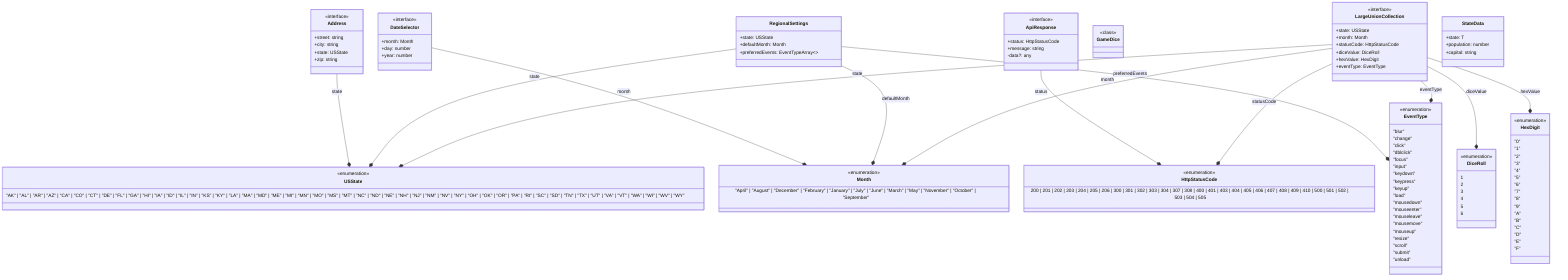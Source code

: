 classDiagram
  %% Legend
  %% --|> : Inheritance (extends)
  %% ..|> : Implementation (implements)
  %% --* : Composition (has/contains)
  %% -- : Association

  class USState {
    <<enumeration>>
    <<type>>
    "AK" | "AL" | "AR" | "AZ" | "CA" | "CO" | "CT" | "DE" | "FL" | "GA" | "HI" | "IA" | "ID" | "IL" | "IN" | "KS" | "KY" | "LA" | "MA" | "MD" | "ME" | "MI" | "MN" | "MO" | "MS" | "MT" | "NC" | "ND" | "NE" | "NH" | "NJ" | "NM" | "NV" | "NY" | "OH" | "OK" | "OR" | "PA" | "RI" | "SC" | "SD" | "TN" | "TX" | "UT" | "VA" | "VT" | "WA" | "WI" | "WV" | "WY"
  }

  class Month {
    <<enumeration>>
    <<type>>
    "April" | "August" | "December" | "February" | "January" | "July" | "June" | "March" | "May" | "November" | "October" | "September"
  }

  class HttpStatusCode {
    <<enumeration>>
    <<type>>
    200 | 201 | 202 | 203 | 204 | 205 | 206 | 300 | 301 | 302 | 303 | 304 | 307 | 308 | 400 | 401 | 403 | 404 | 405 | 406 | 407 | 408 | 409 | 410 | 500 | 501 | 502 | 503 | 504 | 505
  }

  class DiceRoll {
    <<enumeration>>
    1
    2
    3
    4
    5
    6
  }

  class HexDigit {
    <<enumeration>>
    "0"
    "1"
    "2"
    "3"
    "4"
    "5"
    "6"
    "7"
    "8"
    "9"
    "A"
    "B"
    "C"
    "D"
    "E"
    "F"
  }

  class EventType {
    <<enumeration>>
    "blur"
    "change"
    "click"
    "dblclick"
    "focus"
    "input"
    "keydown"
    "keypress"
    "keyup"
    "load"
    "mousedown"
    "mouseenter"
    "mouseleave"
    "mousemove"
    "mouseup"
    "resize"
    "scroll"
    "submit"
    "unload"
  }

  class Address {
    <<interface>>
    +street: string
    +city: string
    +state: USState
    +zip: string
  }

  class DateSelector {
    <<interface>>
    +month: Month
    +day: number
    +year: number
  }

  class ApiResponse {
    <<interface>>
    +status: HttpStatusCode
    +message: string
    -data?: any
  }

  class RegionalSettings {
    +state: USState
    +defaultMonth: Month
    +preferredEvents: EventTypeArray~~
  }

  class GameDice {
    <<class>>
  }

  class LargeUnionCollection {
    <<interface>>
    +state: USState
    +month: Month
    +statusCode: HttpStatusCode
    +diceValue: DiceRoll
    +hexValue: HexDigit
    +eventType: EventType
  }

  class StateData {
    +state: T
    +population: number
    +capital: string
  }

  Address --* USState : state
  DateSelector --* Month : month
  ApiResponse --* HttpStatusCode : status
  RegionalSettings --* USState : state
  RegionalSettings --* Month : defaultMonth
  RegionalSettings --* EventType : preferredEvents
  LargeUnionCollection --* USState : state
  LargeUnionCollection --* Month : month
  LargeUnionCollection --* HttpStatusCode : statusCode
  LargeUnionCollection --* DiceRoll : diceValue
  LargeUnionCollection --* HexDigit : hexValue
  LargeUnionCollection --* EventType : eventType